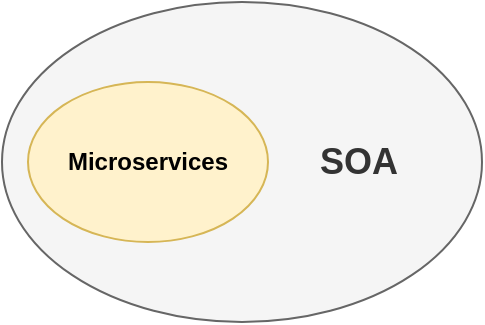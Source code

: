 <mxfile version="12.0.2" type="device" pages="1"><diagram id="zOqWY8Y_wtleYg-j58Q5" name="Page-1"><mxGraphModel dx="868" dy="465" grid="1" gridSize="10" guides="1" tooltips="1" connect="1" arrows="1" fold="1" page="1" pageScale="1" pageWidth="827" pageHeight="1169" math="0" shadow="0"><root><mxCell id="0"/><mxCell id="1" parent="0"/><mxCell id="7gzzgkwigzXWbXiJan8i-2" value="SOA" style="ellipse;whiteSpace=wrap;html=1;align=right;spacingRight=40;fillColor=#f5f5f5;strokeColor=#666666;fontColor=#333333;fontStyle=1;fontSize=18;" vertex="1" parent="1"><mxGeometry x="340" y="130" width="240" height="160" as="geometry"/></mxCell><mxCell id="7gzzgkwigzXWbXiJan8i-1" value="Microservices" style="ellipse;whiteSpace=wrap;html=1;fillColor=#fff2cc;strokeColor=#d6b656;fontStyle=1" vertex="1" parent="1"><mxGeometry x="353" y="170" width="120" height="80" as="geometry"/></mxCell></root></mxGraphModel></diagram></mxfile>